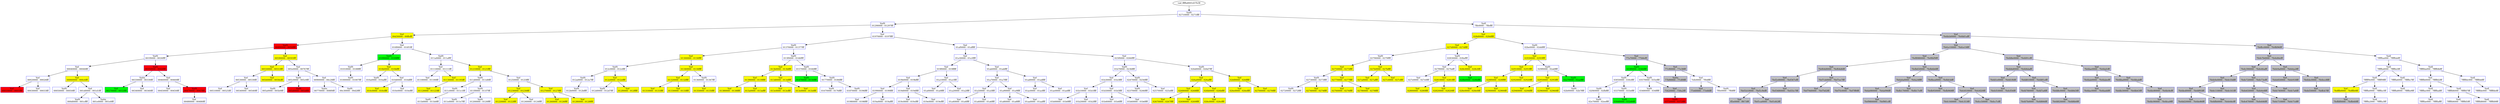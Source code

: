 /* Pid:    480 */
digraph processtree {
graph [rankdir = "TB"];
vad_fffffa8001d37b38 -> vad_fffffa8001f8a740
vad_fffffa8001f8a740 [label = "{ VadS\n02710000 - 0271ffff }"shape = "record" color = "blue" style = "filled" fillcolor = "white"];
vad_fffffa8001f8a740 -> vad_fffffa8001c937a0
vad_fffffa8001c937a0 [label = "{ VadS\n01290000 - 01297fff }"shape = "record" color = "blue" style = "filled" fillcolor = "white"];
vad_fffffa8001c937a0 -> vad_fffffa8001553f80
vad_fffffa8001553f80 [label = "{ Vad \n00d30000 - 00ffefff }"shape = "record" color = "blue" style = "filled" fillcolor = "yellow"];
vad_fffffa8001553f80 -> vad_fffffa8001d9d2f0
vad_fffffa8001d9d2f0 [label = "{ VadS\n00490000 - 0050ffff }"shape = "record" color = "blue" style = "filled" fillcolor = "red"];
vad_fffffa8001d9d2f0 -> vad_fffffa80015453b0
vad_fffffa80015453b0 [label = "{ VadS\n001f0000 - 0026ffff }"shape = "record" color = "blue" style = "filled" fillcolor = "white"];
vad_fffffa80015453b0 -> vad_fffffa8001509340
vad_fffffa8001509340 [label = "{ Vad \n00040000 - 00040fff }"shape = "record" color = "blue" style = "filled" fillcolor = "white"];
vad_fffffa8001509340 -> vad_fffffa8001db9f80
vad_fffffa8001db9f80 [label = "{ Vad \n00020000 - 00026fff }"shape = "record" color = "blue" style = "filled" fillcolor = "white"];
vad_fffffa8001db9f80 -> vad_fffffa8001d38b80
vad_fffffa8001d38b80 [label = "{ Vad \n00010000 - 0001ffff }"shape = "record" color = "blue" style = "filled" fillcolor = "red"];
vad_fffffa8001db9f80 -> vad_fffffa8001509010
vad_fffffa8001509010 [label = "{ Vad \n00030000 - 00033fff }"shape = "record" color = "blue" style = "filled" fillcolor = "white"];
vad_fffffa8001509340 -> vad_fffffa8001d387c0
vad_fffffa8001d387c0 [label = "{ Vad \n00060000 - 000c6fff }"shape = "record" color = "blue" style = "filled" fillcolor = "yellow"];
vad_fffffa8001d387c0 -> vad_fffffa8001c676a0
vad_fffffa8001c676a0 [label = "{ VadS\n00050000 - 00050fff }"shape = "record" color = "blue" style = "filled" fillcolor = "white"];
vad_fffffa8001d387c0 -> vad_fffffa8001db9ef0
vad_fffffa8001db9ef0 [label = "{ Vad \n001d0000 - 001d1fff }"shape = "record" color = "blue" style = "filled" fillcolor = "white"];
vad_fffffa8001db9ef0 -> vad_fffffa8001dcc690
vad_fffffa8001dcc690 [label = "{ VadS\n000d0000 - 001cffff }"shape = "record" color = "blue" style = "filled" fillcolor = "white"];
vad_fffffa8001db9ef0 -> vad_fffffa8001db9dc0
vad_fffffa8001db9dc0 [label = "{ Vadm\n001e0000 - 001e0fff }"shape = "record" color = "blue" style = "filled" fillcolor = "white"];
vad_fffffa80015453b0 -> vad_fffffa8001c6a9d0
vad_fffffa8001c6a9d0 [label = "{ VadS\n00350000 - 0044ffff }"shape = "record" color = "blue" style = "filled" fillcolor = "red"];
vad_fffffa8001c6a9d0 -> vad_fffffa8001db9c80
vad_fffffa8001db9c80 [label = "{ Vadm\n00330000 - 00330fff }"shape = "record" color = "blue" style = "filled" fillcolor = "white"];
vad_fffffa8001db9c80 -> vad_fffffa8001d9d3e0
vad_fffffa8001d9d3e0 [label = "{ Vad \n00270000 - 0032ffff }"shape = "record" color = "blue" style = "filled" fillcolor = "green"];
vad_fffffa8001db9c80 -> vad_fffffa8001d96840
vad_fffffa8001d96840 [label = "{ Vad \n00340000 - 00340fff }"shape = "record" color = "blue" style = "filled" fillcolor = "white"];
vad_fffffa8001c6a9d0 -> vad_fffffa8001ff1d90
vad_fffffa8001ff1d90 [label = "{ Vad \n00460000 - 00460fff }"shape = "record" color = "blue" style = "filled" fillcolor = "white"];
vad_fffffa8001ff1d90 -> vad_fffffa8001fa5a80
vad_fffffa8001fa5a80 [label = "{ Vad \n00450000 - 00450fff }"shape = "record" color = "blue" style = "filled" fillcolor = "white"];
vad_fffffa8001ff1d90 -> vad_fffffa8001fa98f0
vad_fffffa8001fa98f0 [label = "{ VadS\n00470000 - 0047ffff }"shape = "record" color = "blue" style = "filled" fillcolor = "red"];
vad_fffffa8001fa98f0 -> vad_fffffa8001ff1d00
vad_fffffa8001ff1d00 [label = "{ Vad \n00480000 - 00480fff }"shape = "record" color = "blue" style = "filled" fillcolor = "white"];
vad_fffffa8001d9d2f0 -> vad_fffffa800201d7e0
vad_fffffa800201d7e0 [label = "{ Vad \n00590000 - 00593fff }"shape = "record" color = "blue" style = "filled" fillcolor = "yellow"];
vad_fffffa800201d7e0 -> vad_fffffa800201dc20
vad_fffffa800201dc20 [label = "{ Vad \n00550000 - 00553fff }"shape = "record" color = "blue" style = "filled" fillcolor = "yellow"];
vad_fffffa800201dc20 -> vad_fffffa8001fda380
vad_fffffa8001fda380 [label = "{ Vad \n00530000 - 00530fff }"shape = "record" color = "blue" style = "filled" fillcolor = "white"];
vad_fffffa8001fda380 -> vad_fffffa8001ff1e20
vad_fffffa8001ff1e20 [label = "{ Vad \n00510000 - 00525fff }"shape = "record" color = "blue" style = "filled" fillcolor = "white"];
vad_fffffa8001fda380 -> vad_fffffa8001fda260
vad_fffffa8001fda260 [label = "{ Vad \n00540000 - 00540fff }"shape = "record" color = "blue" style = "filled" fillcolor = "white"];
vad_fffffa800201dc20 -> vad_fffffa800201db90
vad_fffffa800201db90 [label = "{ Vad \n00560000 - 0058efff }"shape = "record" color = "blue" style = "filled" fillcolor = "yellow"];
vad_fffffa800201d7e0 -> vad_fffffa8001d9d470
vad_fffffa8001d9d470 [label = "{ Vad \n005e0000 - 00767fff }"shape = "record" color = "blue" style = "filled" fillcolor = "white"];
vad_fffffa8001d9d470 -> vad_fffffa8002020640
vad_fffffa8002020640 [label = "{ VadS\n005c0000 - 005c0fff }"shape = "record" color = "blue" style = "filled" fillcolor = "white"];
vad_fffffa8002020640 -> vad_fffffa8000cbec20
vad_fffffa8000cbec20 [label = "{ VadS\n005a0000 - 005b9fff }"shape = "record" color = "blue" style = "filled" fillcolor = "white"];
vad_fffffa8002020640 -> vad_fffffa8001c6e800
vad_fffffa8001c6e800 [label = "{ VadS\n005d0000 - 005dffff }"shape = "record" color = "blue" style = "filled" fillcolor = "red"];
vad_fffffa8001d9d470 -> vad_fffffa8001db9e60
vad_fffffa8001db9e60 [label = "{ Vad \n00900000 - 00c28fff }"shape = "record" color = "blue" style = "filled" fillcolor = "white"];
vad_fffffa8001db9e60 -> vad_fffffa8001d9d340
vad_fffffa8001d9d340 [label = "{ Vadm\n00770000 - 008f0fff }"shape = "record" color = "blue" style = "filled" fillcolor = "white"];
vad_fffffa8001db9e60 -> vad_fffffa8001da1760
vad_fffffa8001da1760 [label = "{ VadS\n00c30000 - 00d2ffff }"shape = "record" color = "blue" style = "filled" fillcolor = "white"];
vad_fffffa8001553f80 -> vad_fffffa800226cce0
vad_fffffa800226cce0 [label = "{ Vad \n010f0000 - 010f1fff }"shape = "record" color = "blue" style = "filled" fillcolor = "white"];
vad_fffffa800226cce0 -> vad_fffffa80020a35f0
vad_fffffa80020a35f0 [label = "{ VadS\n01090000 - 0109ffff }"shape = "record" color = "blue" style = "filled" fillcolor = "green"];
vad_fffffa80020a35f0 -> vad_fffffa8001d9c2a0
vad_fffffa8001d9c2a0 [label = "{ VadS\n01010000 - 0108ffff }"shape = "record" color = "blue" style = "filled" fillcolor = "white"];
vad_fffffa8001d9c2a0 -> vad_fffffa80020a2620
vad_fffffa80020a2620 [label = "{ VadS\n01000000 - 01007fff }"shape = "record" color = "blue" style = "filled" fillcolor = "white"];
vad_fffffa80020a35f0 -> vad_fffffa8001f9e990
vad_fffffa8001f9e990 [label = "{ Vad \n010b0000 - 010bffff }"shape = "record" color = "blue" style = "filled" fillcolor = "yellow"];
vad_fffffa8001f9e990 -> vad_fffffa80020a3550
vad_fffffa80020a3550 [label = "{ VadS\n010a0000 - 010affff }"shape = "record" color = "blue" style = "filled" fillcolor = "white"];
vad_fffffa8001f9e990 -> vad_fffffa8000fa27a0
vad_fffffa8000fa27a0 [label = "{ Vad \n010d0000 - 010dffff }"shape = "record" color = "blue" style = "filled" fillcolor = "white"];
vad_fffffa8000fa27a0 -> vad_fffffa8001eaf170
vad_fffffa8001eaf170 [label = "{ Vad \n010c0000 - 010cffff }"shape = "record" color = "blue" style = "filled" fillcolor = "yellow"];
vad_fffffa8000fa27a0 -> vad_fffffa8001f45840
vad_fffffa8001f45840 [label = "{ Vad \n010e0000 - 010effff }"shape = "record" color = "blue" style = "filled" fillcolor = "white"];
vad_fffffa800226cce0 -> vad_fffffa80020a3500
vad_fffffa80020a3500 [label = "{ VadS\n011a0000 - 011affff }"shape = "record" color = "blue" style = "filled" fillcolor = "white"];
vad_fffffa80020a3500 -> vad_fffffa800226bef0
vad_fffffa800226bef0 [label = "{ Vad \n01110000 - 01111fff }"shape = "record" color = "blue" style = "filled" fillcolor = "white"];
vad_fffffa800226bef0 -> vad_fffffa800226bdd0
vad_fffffa800226bdd0 [label = "{ Vad \n01100000 - 01100fff }"shape = "record" color = "blue" style = "filled" fillcolor = "white"];
vad_fffffa800226bef0 -> vad_fffffa800201d750
vad_fffffa800201d750 [label = "{ Vad \n01130000 - 01195fff }"shape = "record" color = "blue" style = "filled" fillcolor = "yellow"];
vad_fffffa800201d750 -> vad_fffffa8002269850
vad_fffffa8002269850 [label = "{ Vad \n01120000 - 01123fff }"shape = "record" color = "blue" style = "filled" fillcolor = "yellow"];
vad_fffffa80020a3500 -> vad_fffffa800100d7c0
vad_fffffa800100d7c0 [label = "{ Vad \n01210000 - 0121ffff }"shape = "record" color = "blue" style = "filled" fillcolor = "yellow"];
vad_fffffa800100d7c0 -> vad_fffffa80020a3140
vad_fffffa80020a3140 [label = "{ VadS\n011d0000 - 011d0fff }"shape = "record" color = "blue" style = "filled" fillcolor = "white"];
vad_fffffa80020a3140 -> vad_fffffa80020a3190
vad_fffffa80020a3190 [label = "{ VadS\n011c0000 - 011c1fff }"shape = "record" color = "blue" style = "filled" fillcolor = "white"];
vad_fffffa80020a3190 -> vad_fffffa80020a34b0
vad_fffffa80020a34b0 [label = "{ VadS\n011b0000 - 011b0fff }"shape = "record" color = "blue" style = "filled" fillcolor = "white"];
vad_fffffa80020a3140 -> vad_fffffa80020a5310
vad_fffffa80020a5310 [label = "{ VadS\n011f0000 - 011f7fff }"shape = "record" color = "blue" style = "filled" fillcolor = "white"];
vad_fffffa80020a5310 -> vad_fffffa8001c93840
vad_fffffa8001c93840 [label = "{ VadS\n011e0000 - 011e7fff }"shape = "record" color = "blue" style = "filled" fillcolor = "white"];
vad_fffffa80020a5310 -> vad_fffffa8001c937f0
vad_fffffa8001c937f0 [label = "{ VadS\n01200000 - 0120ffff }"shape = "record" color = "blue" style = "filled" fillcolor = "white"];
vad_fffffa800100d7c0 -> vad_fffffa800100f240
vad_fffffa800100f240 [label = "{ Vad \n01250000 - 0125ffff }"shape = "record" color = "blue" style = "filled" fillcolor = "white"];
vad_fffffa800100f240 -> vad_fffffa80010117a0
vad_fffffa80010117a0 [label = "{ Vad \n01230000 - 01230fff }"shape = "record" color = "blue" style = "filled" fillcolor = "yellow"];
vad_fffffa80010117a0 -> vad_fffffa800100d170
vad_fffffa800100d170 [label = "{ Vad \n01220000 - 0122ffff }"shape = "record" color = "blue" style = "filled" fillcolor = "yellow"];
vad_fffffa80010117a0 -> vad_fffffa800100f5f0
vad_fffffa800100f5f0 [label = "{ Vad \n01240000 - 0124ffff }"shape = "record" color = "blue" style = "filled" fillcolor = "white"];
vad_fffffa800100f240 -> vad_fffffa8001037480
vad_fffffa8001037480 [label = "{ Vad \n01270000 - 0127ffff }"shape = "record" color = "blue" style = "filled" fillcolor = "yellow"];
vad_fffffa8001037480 -> vad_fffffa800102f250
vad_fffffa800102f250 [label = "{ Vad \n01260000 - 0126ffff }"shape = "record" color = "blue" style = "filled" fillcolor = "yellow"];
vad_fffffa8001037480 -> vad_fffffa80010373f0
vad_fffffa80010373f0 [label = "{ Vad \n01280000 - 0128ffff }"shape = "record" color = "blue" style = "filled" fillcolor = "yellow"];
vad_fffffa8001c937a0 -> vad_fffffa8001e21980
vad_fffffa8001e21980 [label = "{ Vad \n01970000 - 0197ffff }"shape = "record" color = "blue" style = "filled" fillcolor = "white"];
vad_fffffa8001e21980 -> vad_fffffa80020c34a0
vad_fffffa80020c34a0 [label = "{ VadS\n01370000 - 01377fff }"shape = "record" color = "blue" style = "filled" fillcolor = "white"];
vad_fffffa80020c34a0 -> vad_fffffa800226a5d0
vad_fffffa800226a5d0 [label = "{ Vad \n01300000 - 0130ffff }"shape = "record" color = "blue" style = "filled" fillcolor = "yellow"];
vad_fffffa800226a5d0 -> vad_fffffa8001c92e70
vad_fffffa8001c92e70 [label = "{ VadS\n012c0000 - 012cffff }"shape = "record" color = "blue" style = "filled" fillcolor = "white"];
vad_fffffa8001c92e70 -> vad_fffffa80020a0c40
vad_fffffa80020a0c40 [label = "{ VadS\n012a0000 - 012a7fff }"shape = "record" color = "blue" style = "filled" fillcolor = "white"];
vad_fffffa80020a0c40 -> vad_fffffa8001c91830
vad_fffffa8001c91830 [label = "{ VadS\n012b0000 - 012bffff }"shape = "record" color = "blue" style = "filled" fillcolor = "white"];
vad_fffffa8001c92e70 -> vad_fffffa800226bf80
vad_fffffa800226bf80 [label = "{ Vad \n012e0000 - 012effff }"shape = "record" color = "blue" style = "filled" fillcolor = "yellow"];
vad_fffffa800226bf80 -> vad_fffffa800201c5f0
vad_fffffa800201c5f0 [label = "{ VadS\n012d0000 - 012d7fff }"shape = "record" color = "blue" style = "filled" fillcolor = "white"];
vad_fffffa800226bf80 -> vad_fffffa8002268ce0
vad_fffffa8002268ce0 [label = "{ Vad \n012f0000 - 012fffff }"shape = "record" color = "blue" style = "filled" fillcolor = "yellow"];
vad_fffffa800226a5d0 -> vad_fffffa8002274010
vad_fffffa8002274010 [label = "{ Vad \n01340000 - 0134ffff }"shape = "record" color = "blue" style = "filled" fillcolor = "yellow"];
vad_fffffa8002274010 -> vad_fffffa800226b010
vad_fffffa800226b010 [label = "{ Vad \n01320000 - 0132ffff }"shape = "record" color = "blue" style = "filled" fillcolor = "yellow"];
vad_fffffa800226b010 -> vad_fffffa8002268bc0
vad_fffffa8002268bc0 [label = "{ Vad \n01310000 - 0131ffff }"shape = "record" color = "blue" style = "filled" fillcolor = "yellow"];
vad_fffffa800226b010 -> vad_fffffa800226cd70
vad_fffffa800226cd70 [label = "{ Vad \n01330000 - 0133ffff }"shape = "record" color = "blue" style = "filled" fillcolor = "yellow"];
vad_fffffa8002274010 -> vad_fffffa8001f8d5d0
vad_fffffa8001f8d5d0 [label = "{ VadS\n01360000 - 01367fff }"shape = "record" color = "blue" style = "filled" fillcolor = "white"];
vad_fffffa8001f8d5d0 -> vad_fffffa8002271a80
vad_fffffa8002271a80 [label = "{ Vad \n01350000 - 0135ffff }"shape = "record" color = "blue" style = "filled" fillcolor = "yellow"];
vad_fffffa80020c34a0 -> vad_fffffa800144aa50
vad_fffffa800144aa50 [label = "{ VadS\n013f0000 - 0146ffff }"shape = "record" color = "blue" style = "filled" fillcolor = "white"];
vad_fffffa800144aa50 -> vad_fffffa8001f8c3a0
vad_fffffa8001f8c3a0 [label = "{ Vad \n013b0000 - 013bffff }"shape = "record" color = "blue" style = "filled" fillcolor = "yellow"];
vad_fffffa8001f8c3a0 -> vad_fffffa8001ca16d0
vad_fffffa8001ca16d0 [label = "{ Vad \n01390000 - 0139ffff }"shape = "record" color = "blue" style = "filled" fillcolor = "yellow"];
vad_fffffa8001ca16d0 -> vad_fffffa80020a30b0
vad_fffffa80020a30b0 [label = "{ Vad \n01380000 - 0138ffff }"shape = "record" color = "blue" style = "filled" fillcolor = "yellow"];
vad_fffffa8001ca16d0 -> vad_fffffa8001fe07e0
vad_fffffa8001fe07e0 [label = "{ Vad \n013a0000 - 013affff }"shape = "record" color = "blue" style = "filled" fillcolor = "yellow"];
vad_fffffa8001f8c3a0 -> vad_fffffa8001cbb6a0
vad_fffffa8001cbb6a0 [label = "{ Vad \n013d0000 - 013dffff }"shape = "record" color = "blue" style = "filled" fillcolor = "yellow"];
vad_fffffa8001cbb6a0 -> vad_fffffa8001cbb730
vad_fffffa8001cbb730 [label = "{ Vad \n013c0000 - 013cffff }"shape = "record" color = "blue" style = "filled" fillcolor = "yellow"];
vad_fffffa8001cbb6a0 -> vad_fffffa8001cbb610
vad_fffffa8001cbb610 [label = "{ Vad \n013e0000 - 013effff }"shape = "record" color = "blue" style = "filled" fillcolor = "yellow"];
vad_fffffa800144aa50 -> vad_fffffa8001434580
vad_fffffa8001434580 [label = "{ VadS\n01570000 - 0166ffff }"shape = "record" color = "blue" style = "filled" fillcolor = "white"];
vad_fffffa8001434580 -> vad_fffffa8001d9d240
vad_fffffa8001d9d240 [label = "{ VadS\n01470000 - 0156ffff }"shape = "record" color = "blue" style = "filled" fillcolor = "green"];
vad_fffffa8001434580 -> vad_fffffa800207e3f0
vad_fffffa800207e3f0 [label = "{ VadS\n01770000 - 0186ffff }"shape = "record" color = "blue" style = "filled" fillcolor = "white"];
vad_fffffa800207e3f0 -> vad_fffffa800201d1e0
vad_fffffa800201d1e0 [label = "{ VadS\n01670000 - 0176ffff }"shape = "record" color = "blue" style = "filled" fillcolor = "white"];
vad_fffffa800207e3f0 -> vad_fffffa80020a11e0
vad_fffffa80020a11e0 [label = "{ VadS\n01870000 - 0196ffff }"shape = "record" color = "blue" style = "filled" fillcolor = "white"];
vad_fffffa8001e21980 -> vad_fffffa80020a3a30
vad_fffffa80020a3a30 [label = "{ Vad \n01af0000 - 01afffff }"shape = "record" color = "blue" style = "filled" fillcolor = "white"];
vad_fffffa80020a3a30 -> vad_fffffa80020a23a0
vad_fffffa80020a23a0 [label = "{ Vad \n01a30000 - 01a3ffff }"shape = "record" color = "blue" style = "filled" fillcolor = "white"];
vad_fffffa80020a23a0 -> vad_fffffa800207c9d0
vad_fffffa800207c9d0 [label = "{ Vad \n019f0000 - 019fffff }"shape = "record" color = "blue" style = "filled" fillcolor = "white"];
vad_fffffa800207c9d0 -> vad_fffffa8000cbed00
vad_fffffa8000cbed00 [label = "{ Vad \n019b0000 - 019bffff }"shape = "record" color = "blue" style = "filled" fillcolor = "white"];
vad_fffffa8000cbed00 -> vad_fffffa8001e21860
vad_fffffa8001e21860 [label = "{ Vad \n01990000 - 0199ffff }"shape = "record" color = "blue" style = "filled" fillcolor = "white"];
vad_fffffa8001e21860 -> vad_fffffa8000cbec70
vad_fffffa8000cbec70 [label = "{ Vad \n01980000 - 0198ffff }"shape = "record" color = "blue" style = "filled" fillcolor = "white"];
vad_fffffa8001e21860 -> vad_fffffa8001e218f0
vad_fffffa8001e218f0 [label = "{ Vad \n019a0000 - 019affff }"shape = "record" color = "blue" style = "filled" fillcolor = "white"];
vad_fffffa8000cbed00 -> vad_fffffa8001f4e230
vad_fffffa8001f4e230 [label = "{ Vad \n019d0000 - 019dffff }"shape = "record" color = "blue" style = "filled" fillcolor = "white"];
vad_fffffa8001f4e230 -> vad_fffffa8001d9c600
vad_fffffa8001d9c600 [label = "{ Vad \n019c0000 - 019cffff }"shape = "record" color = "blue" style = "filled" fillcolor = "white"];
vad_fffffa8001f4e230 -> vad_fffffa8001f8b810
vad_fffffa8001f8b810 [label = "{ Vad \n019e0000 - 019effff }"shape = "record" color = "blue" style = "filled" fillcolor = "white"];
vad_fffffa800207c9d0 -> vad_fffffa80020a24c0
vad_fffffa80020a24c0 [label = "{ Vad \n01a10000 - 01a1ffff }"shape = "record" color = "blue" style = "filled" fillcolor = "white"];
vad_fffffa80020a24c0 -> vad_fffffa800207d9d0
vad_fffffa800207d9d0 [label = "{ Vad \n01a00000 - 01a0ffff }"shape = "record" color = "blue" style = "filled" fillcolor = "white"];
vad_fffffa80020a24c0 -> vad_fffffa80020a2430
vad_fffffa80020a2430 [label = "{ Vad \n01a20000 - 01a2ffff }"shape = "record" color = "blue" style = "filled" fillcolor = "white"];
vad_fffffa80020a23a0 -> vad_fffffa80020a3c70
vad_fffffa80020a3c70 [label = "{ Vad \n01ab0000 - 01abffff }"shape = "record" color = "blue" style = "filled" fillcolor = "white"];
vad_fffffa80020a3c70 -> vad_fffffa80020a3eb0
vad_fffffa80020a3eb0 [label = "{ Vad \n01a70000 - 01a7ffff }"shape = "record" color = "blue" style = "filled" fillcolor = "white"];
vad_fffffa80020a3eb0 -> vad_fffffa80020a2280
vad_fffffa80020a2280 [label = "{ Vad \n01a50000 - 01a5ffff }"shape = "record" color = "blue" style = "filled" fillcolor = "white"];
vad_fffffa80020a2280 -> vad_fffffa80020a2310
vad_fffffa80020a2310 [label = "{ Vad \n01a40000 - 01a4ffff }"shape = "record" color = "blue" style = "filled" fillcolor = "white"];
vad_fffffa80020a2280 -> vad_fffffa80020a3010
vad_fffffa80020a3010 [label = "{ Vad \n01a60000 - 01a6ffff }"shape = "record" color = "blue" style = "filled" fillcolor = "white"];
vad_fffffa80020a3eb0 -> vad_fffffa80020a3d90
vad_fffffa80020a3d90 [label = "{ Vad \n01a90000 - 01a9ffff }"shape = "record" color = "blue" style = "filled" fillcolor = "white"];
vad_fffffa80020a3d90 -> vad_fffffa80020a3e20
vad_fffffa80020a3e20 [label = "{ Vad \n01a80000 - 01a8ffff }"shape = "record" color = "blue" style = "filled" fillcolor = "white"];
vad_fffffa80020a3d90 -> vad_fffffa80020a3d00
vad_fffffa80020a3d00 [label = "{ Vad \n01aa0000 - 01aaffff }"shape = "record" color = "blue" style = "filled" fillcolor = "white"];
vad_fffffa80020a3c70 -> vad_fffffa80020a3b50
vad_fffffa80020a3b50 [label = "{ Vad \n01ad0000 - 01adffff }"shape = "record" color = "blue" style = "filled" fillcolor = "white"];
vad_fffffa80020a3b50 -> vad_fffffa80020a3be0
vad_fffffa80020a3be0 [label = "{ Vad \n01ac0000 - 01acffff }"shape = "record" color = "blue" style = "filled" fillcolor = "white"];
vad_fffffa80020a3b50 -> vad_fffffa80020a3ac0
vad_fffffa80020a3ac0 [label = "{ Vad \n01ae0000 - 01aeffff }"shape = "record" color = "blue" style = "filled" fillcolor = "white"];
vad_fffffa80020a3a30 -> vad_fffffa80020a5a90
vad_fffffa80020a5a90 [label = "{ Vad \n025f0000 - 0266ffff }"shape = "record" color = "blue" style = "filled" fillcolor = "white"];
vad_fffffa80020a5a90 -> vad_fffffa80020a2230
vad_fffffa80020a2230 [label = "{ VadS\n01b70000 - 0236ffff }"shape = "record" color = "blue" style = "filled" fillcolor = "white"];
vad_fffffa80020a2230 -> vad_fffffa80020a37f0
vad_fffffa80020a37f0 [label = "{ Vad \n01b30000 - 01b3ffff }"shape = "record" color = "blue" style = "filled" fillcolor = "white"];
vad_fffffa80020a37f0 -> vad_fffffa80020a3910
vad_fffffa80020a3910 [label = "{ Vad \n01b10000 - 01b1ffff }"shape = "record" color = "blue" style = "filled" fillcolor = "white"];
vad_fffffa80020a3910 -> vad_fffffa80020a39a0
vad_fffffa80020a39a0 [label = "{ Vad \n01b00000 - 01b0ffff }"shape = "record" color = "blue" style = "filled" fillcolor = "white"];
vad_fffffa80020a3910 -> vad_fffffa80020a3880
vad_fffffa80020a3880 [label = "{ Vad \n01b20000 - 01b2ffff }"shape = "record" color = "blue" style = "filled" fillcolor = "white"];
vad_fffffa80020a37f0 -> vad_fffffa80020a36d0
vad_fffffa80020a36d0 [label = "{ Vad \n01b50000 - 01b5ffff }"shape = "record" color = "blue" style = "filled" fillcolor = "white"];
vad_fffffa80020a36d0 -> vad_fffffa80020a3760
vad_fffffa80020a3760 [label = "{ Vad \n01b40000 - 01b4ffff }"shape = "record" color = "blue" style = "filled" fillcolor = "white"];
vad_fffffa80020a36d0 -> vad_fffffa80020a3640
vad_fffffa80020a3640 [label = "{ Vad \n01b60000 - 01b6ffff }"shape = "record" color = "blue" style = "filled" fillcolor = "white"];
vad_fffffa80020a2230 -> vad_fffffa80020a31e0
vad_fffffa80020a31e0 [label = "{ VadS\n02470000 - 0256ffff }"shape = "record" color = "blue" style = "filled" fillcolor = "white"];
vad_fffffa80020a31e0 -> vad_fffffa80020a35a0
vad_fffffa80020a35a0 [label = "{ VadS\n02370000 - 0246ffff }"shape = "record" color = "blue" style = "filled" fillcolor = "white"];
vad_fffffa80020a31e0 -> vad_fffffa8001f8ad70
vad_fffffa8001f8ad70 [label = "{ Vad \n02570000 - 025effff }"shape = "record" color = "blue" style = "filled" fillcolor = "white"];
vad_fffffa80020a5a90 -> vad_fffffa8001cbb5c0
vad_fffffa8001cbb5c0 [label = "{ VadS\n026d0000 - 026d7fff }"shape = "record" color = "blue" style = "filled" fillcolor = "white"];
vad_fffffa8001cbb5c0 -> vad_fffffa80020a0db0
vad_fffffa80020a0db0 [label = "{ Vad \n026a0000 - 026affff }"shape = "record" color = "blue" style = "filled" fillcolor = "yellow"];
vad_fffffa80020a0db0 -> vad_fffffa800207dc20
vad_fffffa800207dc20 [label = "{ Vad \n02680000 - 0268ffff }"shape = "record" color = "blue" style = "filled" fillcolor = "yellow"];
vad_fffffa800207dc20 -> vad_fffffa800207dcb0
vad_fffffa800207dcb0 [label = "{ Vad \n02670000 - 0267ffff }"shape = "record" color = "blue" style = "filled" fillcolor = "yellow"];
vad_fffffa800207dc20 -> vad_fffffa800207db90
vad_fffffa800207db90 [label = "{ Vad \n02690000 - 0269ffff }"shape = "record" color = "blue" style = "filled" fillcolor = "yellow"];
vad_fffffa80020a0db0 -> vad_fffffa80020a0d20
vad_fffffa80020a0d20 [label = "{ Vad \n026b0000 - 026bffff }"shape = "record" color = "blue" style = "filled" fillcolor = "yellow"];
vad_fffffa80020a0d20 -> vad_fffffa80020a0c90
vad_fffffa80020a0c90 [label = "{ Vad \n026c0000 - 026cffff }"shape = "record" color = "blue" style = "filled" fillcolor = "yellow"];
vad_fffffa8001cbb5c0 -> vad_fffffa8001f8a820
vad_fffffa8001f8a820 [label = "{ Vad \n026f0000 - 026fffff }"shape = "record" color = "blue" style = "filled" fillcolor = "yellow"];
vad_fffffa8001f8a820 -> vad_fffffa8001f8a8b0
vad_fffffa8001f8a8b0 [label = "{ Vad \n026e0000 - 026effff }"shape = "record" color = "blue" style = "filled" fillcolor = "yellow"];
vad_fffffa8001f8a820 -> vad_fffffa8001f8a790
vad_fffffa8001f8a790 [label = "{ Vad \n02700000 - 0270ffff }"shape = "record" color = "blue" style = "filled" fillcolor = "yellow"];
vad_fffffa8001f8a740 -> vad_fffffa8001d37600
vad_fffffa8001d37600 [label = "{ Vadl\n7ffe0000 - 7ffeffff }"shape = "record" color = "blue" style = "filled" fillcolor = "white"];
vad_fffffa8001d37600 -> vad_fffffa80021236f0
vad_fffffa80021236f0 [label = "{ Vad \n028d0000 - 028dffff }"shape = "record" color = "blue" style = "filled" fillcolor = "yellow"];
vad_fffffa80021236f0 -> vad_fffffa80021114c0
vad_fffffa80021114c0 [label = "{ Vad \n027d0000 - 027dffff }"shape = "record" color = "blue" style = "filled" fillcolor = "yellow"];
vad_fffffa80021114c0 -> vad_fffffa80020e4270
vad_fffffa80020e4270 [label = "{ VadS\n02790000 - 0279ffff }"shape = "record" color = "blue" style = "filled" fillcolor = "white"];
vad_fffffa80020e4270 -> vad_fffffa80020a6550
vad_fffffa80020a6550 [label = "{ Vad \n02750000 - 0275ffff }"shape = "record" color = "blue" style = "filled" fillcolor = "yellow"];
vad_fffffa80020a6550 -> vad_fffffa80020f6fc0
vad_fffffa80020f6fc0 [label = "{ VadS\n02730000 - 0273ffff }"shape = "record" color = "blue" style = "filled" fillcolor = "white"];
vad_fffffa80020f6fc0 -> vad_fffffa8001f4e0c0
vad_fffffa8001f4e0c0 [label = "{ VadS\n02720000 - 0272ffff }"shape = "record" color = "blue" style = "filled" fillcolor = "white"];
vad_fffffa80020f6fc0 -> vad_fffffa8001f4e010
vad_fffffa8001f4e010 [label = "{ Vad \n02740000 - 0274ffff }"shape = "record" color = "blue" style = "filled" fillcolor = "yellow"];
vad_fffffa80020a6550 -> vad_fffffa8002111790
vad_fffffa8002111790 [label = "{ Vad \n02770000 - 0277ffff }"shape = "record" color = "blue" style = "filled" fillcolor = "yellow"];
vad_fffffa8002111790 -> vad_fffffa80020a6370
vad_fffffa80020a6370 [label = "{ Vad \n02760000 - 0276ffff }"shape = "record" color = "blue" style = "filled" fillcolor = "yellow"];
vad_fffffa8002111790 -> vad_fffffa8002111700
vad_fffffa8002111700 [label = "{ Vad \n02780000 - 0278ffff }"shape = "record" color = "blue" style = "filled" fillcolor = "yellow"];
vad_fffffa80020e4270 -> vad_fffffa80021115e0
vad_fffffa80021115e0 [label = "{ Vad \n027b0000 - 027bffff }"shape = "record" color = "blue" style = "filled" fillcolor = "yellow"];
vad_fffffa80021115e0 -> vad_fffffa8002111670
vad_fffffa8002111670 [label = "{ Vad \n027a0000 - 027affff }"shape = "record" color = "blue" style = "filled" fillcolor = "yellow"];
vad_fffffa80021115e0 -> vad_fffffa8002111550
vad_fffffa8002111550 [label = "{ Vad \n027c0000 - 027cffff }"shape = "record" color = "blue" style = "filled" fillcolor = "yellow"];
vad_fffffa80021114c0 -> vad_fffffa800207db40
vad_fffffa800207db40 [label = "{ VadS\n02830000 - 028affff }"shape = "record" color = "blue" style = "filled" fillcolor = "white"];
vad_fffffa800207db40 -> vad_fffffa8002121590
vad_fffffa8002121590 [label = "{ Vad \n027f0000 - 027fafff }"shape = "record" color = "blue" style = "filled" fillcolor = "white"];
vad_fffffa8002121590 -> vad_fffffa8002112540
vad_fffffa8002112540 [label = "{ Vad \n027e0000 - 027e0fff }"shape = "record" color = "blue" style = "filled" fillcolor = "white"];
vad_fffffa8002121590 -> vad_fffffa8002122630
vad_fffffa8002122630 [label = "{ Vad \n02810000 - 0281ffff }"shape = "record" color = "blue" style = "filled" fillcolor = "yellow"];
vad_fffffa8002122630 -> vad_fffffa8002274ce0
vad_fffffa8002274ce0 [label = "{ Vad \n02800000 - 0280ffff }"shape = "record" color = "blue" style = "filled" fillcolor = "yellow"];
vad_fffffa8002122630 -> vad_fffffa8002122200
vad_fffffa8002122200 [label = "{ Vad \n02820000 - 02820fff }"shape = "record" color = "blue" style = "filled" fillcolor = "yellow"];
vad_fffffa800207db40 -> vad_fffffa80021239d0
vad_fffffa80021239d0 [label = "{ Vad \n028c0000 - 028c0fff }"shape = "record" color = "blue" style = "filled" fillcolor = "yellow"];
vad_fffffa80021239d0 -> vad_fffffa8002123e80
vad_fffffa8002123e80 [label = "{ Vad \n028b0000 - 028bffff }"shape = "record" color = "blue" style = "filled" fillcolor = "green"];
vad_fffffa80021236f0 -> vad_fffffa80020c36f0
vad_fffffa80020c36f0 [label = "{ VadS\n02be0000 - 02ddffff }"shape = "record" color = "blue" style = "filled" fillcolor = "white"];
vad_fffffa80020c36f0 -> vad_fffffa8002254800
vad_fffffa8002254800 [label = "{ Vad \n02930000 - 0293ffff }"shape = "record" color = "blue" style = "filled" fillcolor = "yellow"];
vad_fffffa8002254800 -> vad_fffffa8002263850
vad_fffffa8002263850 [label = "{ Vad \n02910000 - 0291ffff }"shape = "record" color = "blue" style = "filled" fillcolor = "yellow"];
vad_fffffa8002263850 -> vad_fffffa80021231b0
vad_fffffa80021231b0 [label = "{ Vad \n028f0000 - 028fffff }"shape = "record" color = "blue" style = "filled" fillcolor = "yellow"];
vad_fffffa80021231b0 -> vad_fffffa8002123240
vad_fffffa8002123240 [label = "{ Vad \n028e0000 - 028e0fff }"shape = "record" color = "blue" style = "filled" fillcolor = "yellow"];
vad_fffffa80021231b0 -> vad_fffffa800214b910
vad_fffffa800214b910 [label = "{ Vad \n02900000 - 02900fff }"shape = "record" color = "blue" style = "filled" fillcolor = "yellow"];
vad_fffffa8002263850 -> vad_fffffa800222da80
vad_fffffa800222da80 [label = "{ Vad \n02920000 - 02920fff }"shape = "record" color = "blue" style = "filled" fillcolor = "yellow"];
vad_fffffa8002254800 -> vad_fffffa800206f110
vad_fffffa800206f110 [label = "{ VadS\n029f0000 - 02a6ffff }"shape = "record" color = "blue" style = "filled" fillcolor = "white"];
vad_fffffa800206f110 -> vad_fffffa8000ecdde0
vad_fffffa8000ecdde0 [label = "{ Vad \n02950000 - 0295ffff }"shape = "record" color = "blue" style = "filled" fillcolor = "yellow"];
vad_fffffa8000ecdde0 -> vad_fffffa8001037360
vad_fffffa8001037360 [label = "{ Vad \n02940000 - 0294ffff }"shape = "record" color = "blue" style = "filled" fillcolor = "yellow"];
vad_fffffa8000ecdde0 -> vad_fffffa80010370b0
vad_fffffa80010370b0 [label = "{ Vad \n02960000 - 02960fff }"shape = "record" color = "blue" style = "filled" fillcolor = "yellow"];
vad_fffffa800206f110 -> vad_fffffa800214b160
vad_fffffa800214b160 [label = "{ VadS\n02a70000 - 02aeffff }"shape = "record" color = "blue" style = "filled" fillcolor = "green"];
vad_fffffa800214b160 -> vad_fffffa8001edf220
vad_fffffa8001edf220 [label = "{ VadS\n02b00000 - 02b7ffff }"shape = "record" color = "blue" style = "filled" fillcolor = "white"];
vad_fffffa80020c36f0 -> vad_fffffa8001509170
vad_fffffa8001509170 [label = "{ Vad \n77a70000 - 77b8efff }"shape = "record" color = "blue" style = "filled" fillcolor = "gray"];
vad_fffffa8001509170 -> vad_fffffa80022480f0
vad_fffffa80022480f0 [label = "{ VadS\n033f0000 - 0346ffff }"shape = "record" color = "blue" style = "filled" fillcolor = "green"];
vad_fffffa80022480f0 -> vad_fffffa8001d2c520
vad_fffffa8001d2c520 [label = "{ VadS\n03050000 - 030cffff }"shape = "record" color = "blue" style = "filled" fillcolor = "white"];
vad_fffffa8001d2c520 -> vad_fffffa8002123160
vad_fffffa8002123160 [label = "{ VadS\n02f40000 - 02fbffff }"shape = "record" color = "blue" style = "filled" fillcolor = "white"];
vad_fffffa8002123160 -> vad_fffffa800210b220
vad_fffffa800210b220 [label = "{ VadS\n02e70000 - 02eeffff }"shape = "record" color = "blue" style = "filled" fillcolor = "white"];
vad_fffffa8001d2c520 -> vad_fffffa8002211c10
vad_fffffa8002211c10 [label = "{ VadS\n03370000 - 033effff }"shape = "record" color = "blue" style = "filled" fillcolor = "white"];
vad_fffffa8002211c10 -> vad_fffffa8002183450
vad_fffffa8002183450 [label = "{ VadS\n030d0000 - 032d0fff }"shape = "record" color = "blue" style = "filled" fillcolor = "green"];
vad_fffffa80022480f0 -> vad_fffffa8001fda210
vad_fffffa8001fda210 [label = "{ VadS\n03570000 - 035effff }"shape = "record" color = "blue" style = "filled" fillcolor = "white"];
vad_fffffa8001fda210 -> vad_fffffa8001f50e50
vad_fffffa8001f50e50 [label = "{ VadS\n03480000 - 034fffff }"shape = "record" color = "blue" style = "filled" fillcolor = "white"];
vad_fffffa8001fda210 -> vad_fffffa8002270f80
vad_fffffa8002270f80 [label = "{ Vad \n75620000 - 758a2fff }"shape = "record" color = "blue" style = "filled" fillcolor = "gray"];
vad_fffffa8002270f80 -> vad_fffffa8002255490
vad_fffffa8002255490 [label = "{ VadS\n03720000 - 0372ffff }"shape = "record" color = "blue" style = "filled" fillcolor = "red"];
vad_fffffa8001509170 -> vad_fffffa8001509b30
vad_fffffa8001509b30 [label = "{ Vad \n77c90000 - 77e38fff }"shape = "record" color = "blue" style = "filled" fillcolor = "gray"];
vad_fffffa8001509b30 -> vad_fffffa8001db9d20
vad_fffffa8001db9d20 [label = "{ Vadm\n77b90000 - 77c89fff }"shape = "record" color = "blue" style = "filled" fillcolor = "gray"];
vad_fffffa8001509b30 -> vad_fffffa8001d38850
vad_fffffa8001d38850 [label = "{ Vad \n7efe0000 - 7f0dffff }"shape = "record" color = "blue" style = "filled" fillcolor = "white"];
vad_fffffa8001d38850 -> vad_fffffa8001db9570
vad_fffffa8001db9570 [label = "{ Vad \n77e60000 - 77e66fff }"shape = "record" color = "blue" style = "filled" fillcolor = "gray"];
vad_fffffa8001d38850 -> vad_fffffa8000cc5c50
vad_fffffa8000cc5c50 [label = "{ VadS\n7f0e0000 - 7ffdffff }"shape = "record" color = "blue" style = "filled" fillcolor = "white"];
vad_fffffa8001d37600 -> vad_fffffa80015090e0
vad_fffffa80015090e0 [label = "{ Vad \n7fefdcb0000 - 7fefdd1afff }"shape = "record" color = "blue" style = "filled" fillcolor = "gray"];
vad_fffffa80015090e0 -> vad_fffffa80020c2500
vad_fffffa80020c2500 [label = "{ Vad \n7fefce10000 - 7fefce19fff }"shape = "record" color = "blue" style = "filled" fillcolor = "gray"];
vad_fffffa80020c2500 -> vad_fffffa8001d9b220
vad_fffffa8001d9b220 [label = "{ Vad \n7fef8980000 - 7fef8bf9fff }"shape = "record" color = "blue" style = "filled" fillcolor = "gray"];
vad_fffffa8001d9b220 -> vad_fffffa8001fdb900
vad_fffffa8001fdb900 [label = "{ Vad \n7fef64d0000 - 7fef64d6fff }"shape = "record" color = "blue" style = "filled" fillcolor = "gray"];
vad_fffffa8001fdb900 -> vad_fffffa8001c7c510
vad_fffffa8001c7c510 [label = "{ Vad \n7fef2e80000 - 7fef347efff }"shape = "record" color = "blue" style = "filled" fillcolor = "gray"];
vad_fffffa8001c7c510 -> vad_fffffa800102f360
vad_fffffa800102f360 [label = "{ Vad \n7fef1b10000 - 7fef1c9efff }"shape = "record" color = "blue" style = "filled" fillcolor = "gray"];
vad_fffffa800102f360 -> vad_fffffa8001d37570
vad_fffffa8001d37570 [label = "{ Vad \nff3e0000 - ff473fff }"shape = "record" color = "blue" style = "filled" fillcolor = "gray"];
vad_fffffa800102f360 -> vad_fffffa8000fad890
vad_fffffa8000fad890 [label = "{ Vad \n7fef1ca0000 - 7fef1d42fff }"shape = "record" color = "blue" style = "filled" fillcolor = "gray"];
vad_fffffa8001c7c510 -> vad_fffffa800226bb90
vad_fffffa800226bb90 [label = "{ Vad \n7fef3480000 - 7fef35c7fff }"shape = "record" color = "blue" style = "filled" fillcolor = "gray"];
vad_fffffa8001fdb900 -> vad_fffffa8001d3cba0
vad_fffffa8001d3cba0 [label = "{ Vad \n7fef7cb0000 - 7fef7ee7fff }"shape = "record" color = "blue" style = "filled" fillcolor = "gray"];
vad_fffffa8001d3cba0 -> vad_fffffa8001d97230
vad_fffffa8001d97230 [label = "{ Vad \n7fef79d0000 - 7fef7bf2fff }"shape = "record" color = "blue" style = "filled" fillcolor = "gray"];
vad_fffffa8001d3cba0 -> vad_fffffa8001f8c010
vad_fffffa8001f8c010 [label = "{ Vad \n7fef7fc0000 - 7fef7ff0fff }"shape = "record" color = "blue" style = "filled" fillcolor = "gray"];
vad_fffffa8001d9b220 -> vad_fffffa800214f5b0
vad_fffffa800214f5b0 [label = "{ Vad \n7fefb650000 - 7fefb6b6fff }"shape = "record" color = "blue" style = "filled" fillcolor = "gray"];
vad_fffffa800214f5b0 -> vad_fffffa800214f010
vad_fffffa800214f010 [label = "{ Vad \n7fefa0a0000 - 7fefa24ffff }"shape = "record" color = "blue" style = "filled" fillcolor = "gray"];
vad_fffffa800214f010 -> vad_fffffa800214fef0
vad_fffffa800214fef0 [label = "{ Vad \n7fefa080000 - 7fefa096fff }"shape = "record" color = "blue" style = "filled" fillcolor = "gray"];
vad_fffffa800214fef0 -> vad_fffffa8001d4f430
vad_fffffa8001d4f430 [label = "{ Vad \n7fef9800000 - 7fef981cfff }"shape = "record" color = "blue" style = "filled" fillcolor = "gray"];
vad_fffffa800214f010 -> vad_fffffa8001045300
vad_fffffa8001045300 [label = "{ Vad \n7fefb170000 - 7fefb17efff }"shape = "record" color = "blue" style = "filled" fillcolor = "gray"];
vad_fffffa800214f5b0 -> vad_fffffa800201dcb0
vad_fffffa800201dcb0 [label = "{ Vad \n7fefbea0000 - 7fefbfcbfff }"shape = "record" color = "blue" style = "filled" fillcolor = "gray"];
vad_fffffa800201dcb0 -> vad_fffffa800214ff80
vad_fffffa800214ff80 [label = "{ Vad \n7fefb950000 - 7fefb968fff }"shape = "record" color = "blue" style = "filled" fillcolor = "gray"];
vad_fffffa800201dcb0 -> vad_fffffa8002122a60
vad_fffffa8002122a60 [label = "{ Vad \n7fefc810000 - 7fefc820fff }"shape = "record" color = "blue" style = "filled" fillcolor = "gray"];
vad_fffffa8002122a60 -> vad_fffffa8002270ef0
vad_fffffa8002270ef0 [label = "{ Vad \n7fefc160000 - 7fefc353fff }"shape = "record" color = "blue" style = "filled" fillcolor = "gray"];
vad_fffffa8002122a60 -> vad_fffffa800214e7d0
vad_fffffa800214e7d0 [label = "{ Vad \n7fefcc50000 - 7fefcc7cfff }"shape = "record" color = "blue" style = "filled" fillcolor = "gray"];
vad_fffffa80020c2500 -> vad_fffffa800214d6f0
vad_fffffa800214d6f0 [label = "{ Vad \n7fefd8e0000 - 7fefd91cfff }"shape = "record" color = "blue" style = "filled" fillcolor = "gray"];
vad_fffffa800214d6f0 -> vad_fffffa800210aa90
vad_fffffa800210aa90 [label = "{ Vad \n7fefd4d0000 - 7fefd4dafff }"shape = "record" color = "blue" style = "filled" fillcolor = "gray"];
vad_fffffa800210aa90 -> vad_fffffa8001fdc790
vad_fffffa8001fdc790 [label = "{ Vad \n7fefd1e0000 - 7fefd1f6fff }"shape = "record" color = "blue" style = "filled" fillcolor = "gray"];
vad_fffffa8001fdc790 -> vad_fffffa8001fdc700
vad_fffffa8001fdc700 [label = "{ Vad \n7fefcf10000 - 7fefcf56fff }"shape = "record" color = "blue" style = "filled" fillcolor = "gray"];
vad_fffffa800210aa90 -> vad_fffffa8001553e60
vad_fffffa8001553e60 [label = "{ Vad \n7fefd810000 - 7fefd81efff }"shape = "record" color = "blue" style = "filled" fillcolor = "gray"];
vad_fffffa8001553e60 -> vad_fffffa80020c2d60
vad_fffffa80020c2d60 [label = "{ Vad \n7fefd780000 - 7fefd7a4fff }"shape = "record" color = "blue" style = "filled" fillcolor = "gray"];
vad_fffffa80020c2d60 -> vad_fffffa8002229460
vad_fffffa8002229460 [label = "{ Vad \n7fefd7b0000 - 7fefd806fff }"shape = "record" color = "blue" style = "filled" fillcolor = "gray"];
vad_fffffa8001553e60 -> vad_fffffa8001fdc820
vad_fffffa8001fdc820 [label = "{ Vad \n7fefd8c0000 - 7fefd8d3fff }"shape = "record" color = "blue" style = "filled" fillcolor = "gray"];
vad_fffffa8001fdc820 -> vad_fffffa8001d803c0
vad_fffffa8001d803c0 [label = "{ Vad \n7fefd820000 - 7fefd8b0fff }"shape = "record" color = "blue" style = "filled" fillcolor = "gray"];
vad_fffffa800214d6f0 -> vad_fffffa800214fdd0
vad_fffffa800214fdd0 [label = "{ Vad \n7fefdae0000 - 7fefdafcfff }"shape = "record" color = "blue" style = "filled" fillcolor = "gray"];
vad_fffffa800214fdd0 -> vad_fffffa8001553ef0
vad_fffffa8001553ef0 [label = "{ Vad \n7fefdab0000 - 7fefdabefff }"shape = "record" color = "blue" style = "filled" fillcolor = "gray"];
vad_fffffa8001553ef0 -> vad_fffffa80020598c0
vad_fffffa80020598c0 [label = "{ Vad \n7fefdac0000 - 7fefdaddfff }"shape = "record" color = "blue" style = "filled" fillcolor = "gray"];
vad_fffffa800214fdd0 -> vad_fffffa800214f640
vad_fffffa800214f640 [label = "{ Vad \n7fefdba0000 - 7fefdbabfff }"shape = "record" color = "blue" style = "filled" fillcolor = "gray"];
vad_fffffa800214f640 -> vad_fffffa800214fe60
vad_fffffa800214fe60 [label = "{ Vad \n7fefdb30000 - 7fefdb43fff }"shape = "record" color = "blue" style = "filled" fillcolor = "gray"];
vad_fffffa800214f640 -> vad_fffffa8001c7fe80
vad_fffffa8001c7fe80 [label = "{ Vad \n7fefdc80000 - 7fefdc8efff }"shape = "record" color = "blue" style = "filled" fillcolor = "gray"];
vad_fffffa8001c7fe80 -> vad_fffffa800226c330
vad_fffffa800226c330 [label = "{ Vad \n7fefdc90000 - 7fefdca9fff }"shape = "record" color = "blue" style = "filled" fillcolor = "gray"];
vad_fffffa80015090e0 -> vad_fffffa8001d3b9b0
vad_fffffa8001d3b9b0 [label = "{ Vad \n7feffcc0000 - 7feffd96fff }"shape = "record" color = "blue" style = "filled" fillcolor = "gray"];
vad_fffffa8001d3b9b0 -> vad_fffffa8001d38550
vad_fffffa8001d38550 [label = "{ Vad \n7fefe7b0000 - 7fefe84efff }"shape = "record" color = "blue" style = "filled" fillcolor = "gray"];
vad_fffffa8001d38550 -> vad_fffffa8001d385e0
vad_fffffa8001d385e0 [label = "{ Vad \n7fefe390000 - 7fefe46afff }"shape = "record" color = "blue" style = "filled" fillcolor = "gray"];
vad_fffffa8001d385e0 -> vad_fffffa8001d9d6b0
vad_fffffa8001d9d6b0 [label = "{ Vad \n7fefe0e0000 - 7fefe10dfff }"shape = "record" color = "blue" style = "filled" fillcolor = "gray"];
vad_fffffa8001d9d6b0 -> vad_fffffa8002150860
vad_fffffa8002150860 [label = "{ Vad \n7fefded0000 - 7fefdf05fff }"shape = "record" color = "blue" style = "filled" fillcolor = "gray"];
vad_fffffa8002150860 -> vad_fffffa800226b190
vad_fffffa800226b190 [label = "{ Vad \n7fefdd20000 - 7fefde86fff }"shape = "record" color = "blue" style = "filled" fillcolor = "gray"];
vad_fffffa8002150860 -> vad_fffffa8001d382e0
vad_fffffa8001d382e0 [label = "{ Vad \n7fefdfb0000 - 7fefe0dcfff }"shape = "record" color = "blue" style = "filled" fillcolor = "gray"];
vad_fffffa8001d9d6b0 -> vad_fffffa800214e740
vad_fffffa800214e740 [label = "{ Vad \n7fefe110000 - 7fefe161fff }"shape = "record" color = "blue" style = "filled" fillcolor = "gray"];
vad_fffffa8001d385e0 -> vad_fffffa8001d38370
vad_fffffa8001d38370 [label = "{ Vad \n7fefe720000 - 7fefe73efff }"shape = "record" color = "blue" style = "filled" fillcolor = "gray"];
vad_fffffa8001d38370 -> vad_fffffa8001fda2f0
vad_fffffa8001fda2f0 [label = "{ Vad \n7fefe650000 - 7fefe6e8fff }"shape = "record" color = "blue" style = "filled" fillcolor = "gray"];
vad_fffffa8001fda2f0 -> vad_fffffa800226f660
vad_fffffa800226f660 [label = "{ Vad \n7fefe470000 - 7fefe646fff }"shape = "record" color = "blue" style = "filled" fillcolor = "gray"];
vad_fffffa8001fda2f0 -> vad_fffffa8001d3bb60
vad_fffffa8001d3bb60 [label = "{ Vad \n7fefe710000 - 7fefe71dfff }"shape = "record" color = "blue" style = "filled" fillcolor = "gray"];
vad_fffffa8001d38370 -> vad_fffffa8001d3bbf0
vad_fffffa8001d3bbf0 [label = "{ Vad \n7fefe740000 - 7fefe7a6fff }"shape = "record" color = "blue" style = "filled" fillcolor = "gray"];
vad_fffffa8001d38550 -> vad_fffffa8001d3ba40
vad_fffffa8001d3ba40 [label = "{ Vad \n7fefe9a0000 - 7fefeba2fff }"shape = "record" color = "blue" style = "filled" fillcolor = "gray"];
vad_fffffa8001d3ba40 -> vad_fffffa8001d3bad0
vad_fffffa8001d3bad0 [label = "{ Vad \n7fefe850000 - 7fefe918fff }"shape = "record" color = "blue" style = "filled" fillcolor = "gray"];
vad_fffffa8001d3ba40 -> vad_fffffa8001d9d620
vad_fffffa8001d9d620 [label = "{ Vad \n7fefebc0000 - 7fefecc8fff }"shape = "record" color = "blue" style = "filled" fillcolor = "gray"];
vad_fffffa8001d9d620 -> vad_fffffa8001dbab10
vad_fffffa8001dbab10 [label = "{ Vad \n7fefef30000 - 7feffcb7fff }"shape = "record" color = "blue" style = "filled" fillcolor = "gray"];
vad_fffffa8001d3b9b0 -> vad_fffffa800214ca70
vad_fffffa800214ca70 [label = "{ Vadl\n7fffffaa000 - 7fffffabfff }"shape = "record" color = "blue" style = "filled" fillcolor = "white"];
vad_fffffa800214ca70 -> vad_fffffa800214d8d0
vad_fffffa800214d8d0 [label = "{ Vadl\n7fffffa4000 - 7fffffa5fff }"shape = "record" color = "blue" style = "filled" fillcolor = "white"];
vad_fffffa800214d8d0 -> vad_fffffa8000ea2010
vad_fffffa8000ea2010 [label = "{ Vadl\n7fffff9e000 - 7fffff9ffff }"shape = "record" color = "blue" style = "filled" fillcolor = "white"];
vad_fffffa8000ea2010 -> vad_fffffa8001509970
vad_fffffa8001509970 [label = "{ Vad \n7fefffb0000 - 7fefffb0fff }"shape = "record" color = "blue" style = "filled" fillcolor = "yellow"];
vad_fffffa8001509970 -> vad_fffffa8001d3c280
vad_fffffa8001d3c280 [label = "{ Vad \n7feffdf0000 - 7feffe60fff }"shape = "record" color = "blue" style = "filled" fillcolor = "gray"];
vad_fffffa8000ea2010 -> vad_fffffa800225eac0
vad_fffffa800225eac0 [label = "{ Vadl\n7fffffa0000 - 7fffffa1fff }"shape = "record" color = "blue" style = "filled" fillcolor = "white"];
vad_fffffa800225eac0 -> vad_fffffa800214e860
vad_fffffa800214e860 [label = "{ Vadl\n7fffffa2000 - 7fffffa3fff }"shape = "record" color = "blue" style = "filled" fillcolor = "white"];
vad_fffffa800214d8d0 -> vad_fffffa800214df70
vad_fffffa800214df70 [label = "{ Vadl\n7fffffa6000 - 7fffffa7fff }"shape = "record" color = "blue" style = "filled" fillcolor = "white"];
vad_fffffa800214df70 -> vad_fffffa8001d2eca0
vad_fffffa8001d2eca0 [label = "{ Vadl\n7fffffa8000 - 7fffffa9fff }"shape = "record" color = "blue" style = "filled" fillcolor = "white"];
vad_fffffa800214ca70 -> vad_fffffa8001c63e60
vad_fffffa8001c63e60 [label = "{ Vadl\n7fffffda000 - 7fffffdbfff }"shape = "record" color = "blue" style = "filled" fillcolor = "white"];
vad_fffffa8001c63e60 -> vad_fffffa8001509aa0
vad_fffffa8001509aa0 [label = "{ Vad \n7fffffb0000 - 7fffffd2fff }"shape = "record" color = "blue" style = "filled" fillcolor = "white"];
vad_fffffa8001509aa0 -> vad_fffffa800210a490
vad_fffffa800210a490 [label = "{ Vadl\n7fffffac000 - 7fffffadfff }"shape = "record" color = "blue" style = "filled" fillcolor = "white"];
vad_fffffa800210a490 -> vad_fffffa8001f2bc90
vad_fffffa8001f2bc90 [label = "{ Vadl\n7fffffae000 - 7fffffaffff }"shape = "record" color = "blue" style = "filled" fillcolor = "white"];
vad_fffffa8001509aa0 -> vad_fffffa8001d2c570
vad_fffffa8001d2c570 [label = "{ Vadl\n7fffffd6000 - 7fffffd7fff }"shape = "record" color = "blue" style = "filled" fillcolor = "white"];
vad_fffffa8001d2c570 -> vad_fffffa8001f75a60
vad_fffffa8001f75a60 [label = "{ Vadl\n7fffffd4000 - 7fffffd5fff }"shape = "record" color = "blue" style = "filled" fillcolor = "white"];
vad_fffffa8001d2c570 -> vad_fffffa8002249770
vad_fffffa8002249770 [label = "{ Vadl\n7fffffd8000 - 7fffffd9fff }"shape = "record" color = "blue" style = "filled" fillcolor = "white"];
vad_fffffa8001c63e60 -> vad_fffffa80015093d0
vad_fffffa80015093d0 [label = "{ Vadl\n7fffffdc000 - 7fffffddfff }"shape = "record" color = "blue" style = "filled" fillcolor = "white"];
vad_fffffa80015093d0 -> vad_fffffa8001509a00
vad_fffffa8001509a00 [label = "{ Vadl\n7fffffde000 - 7fffffdefff }"shape = "record" color = "blue" style = "filled" fillcolor = "white"];
}
